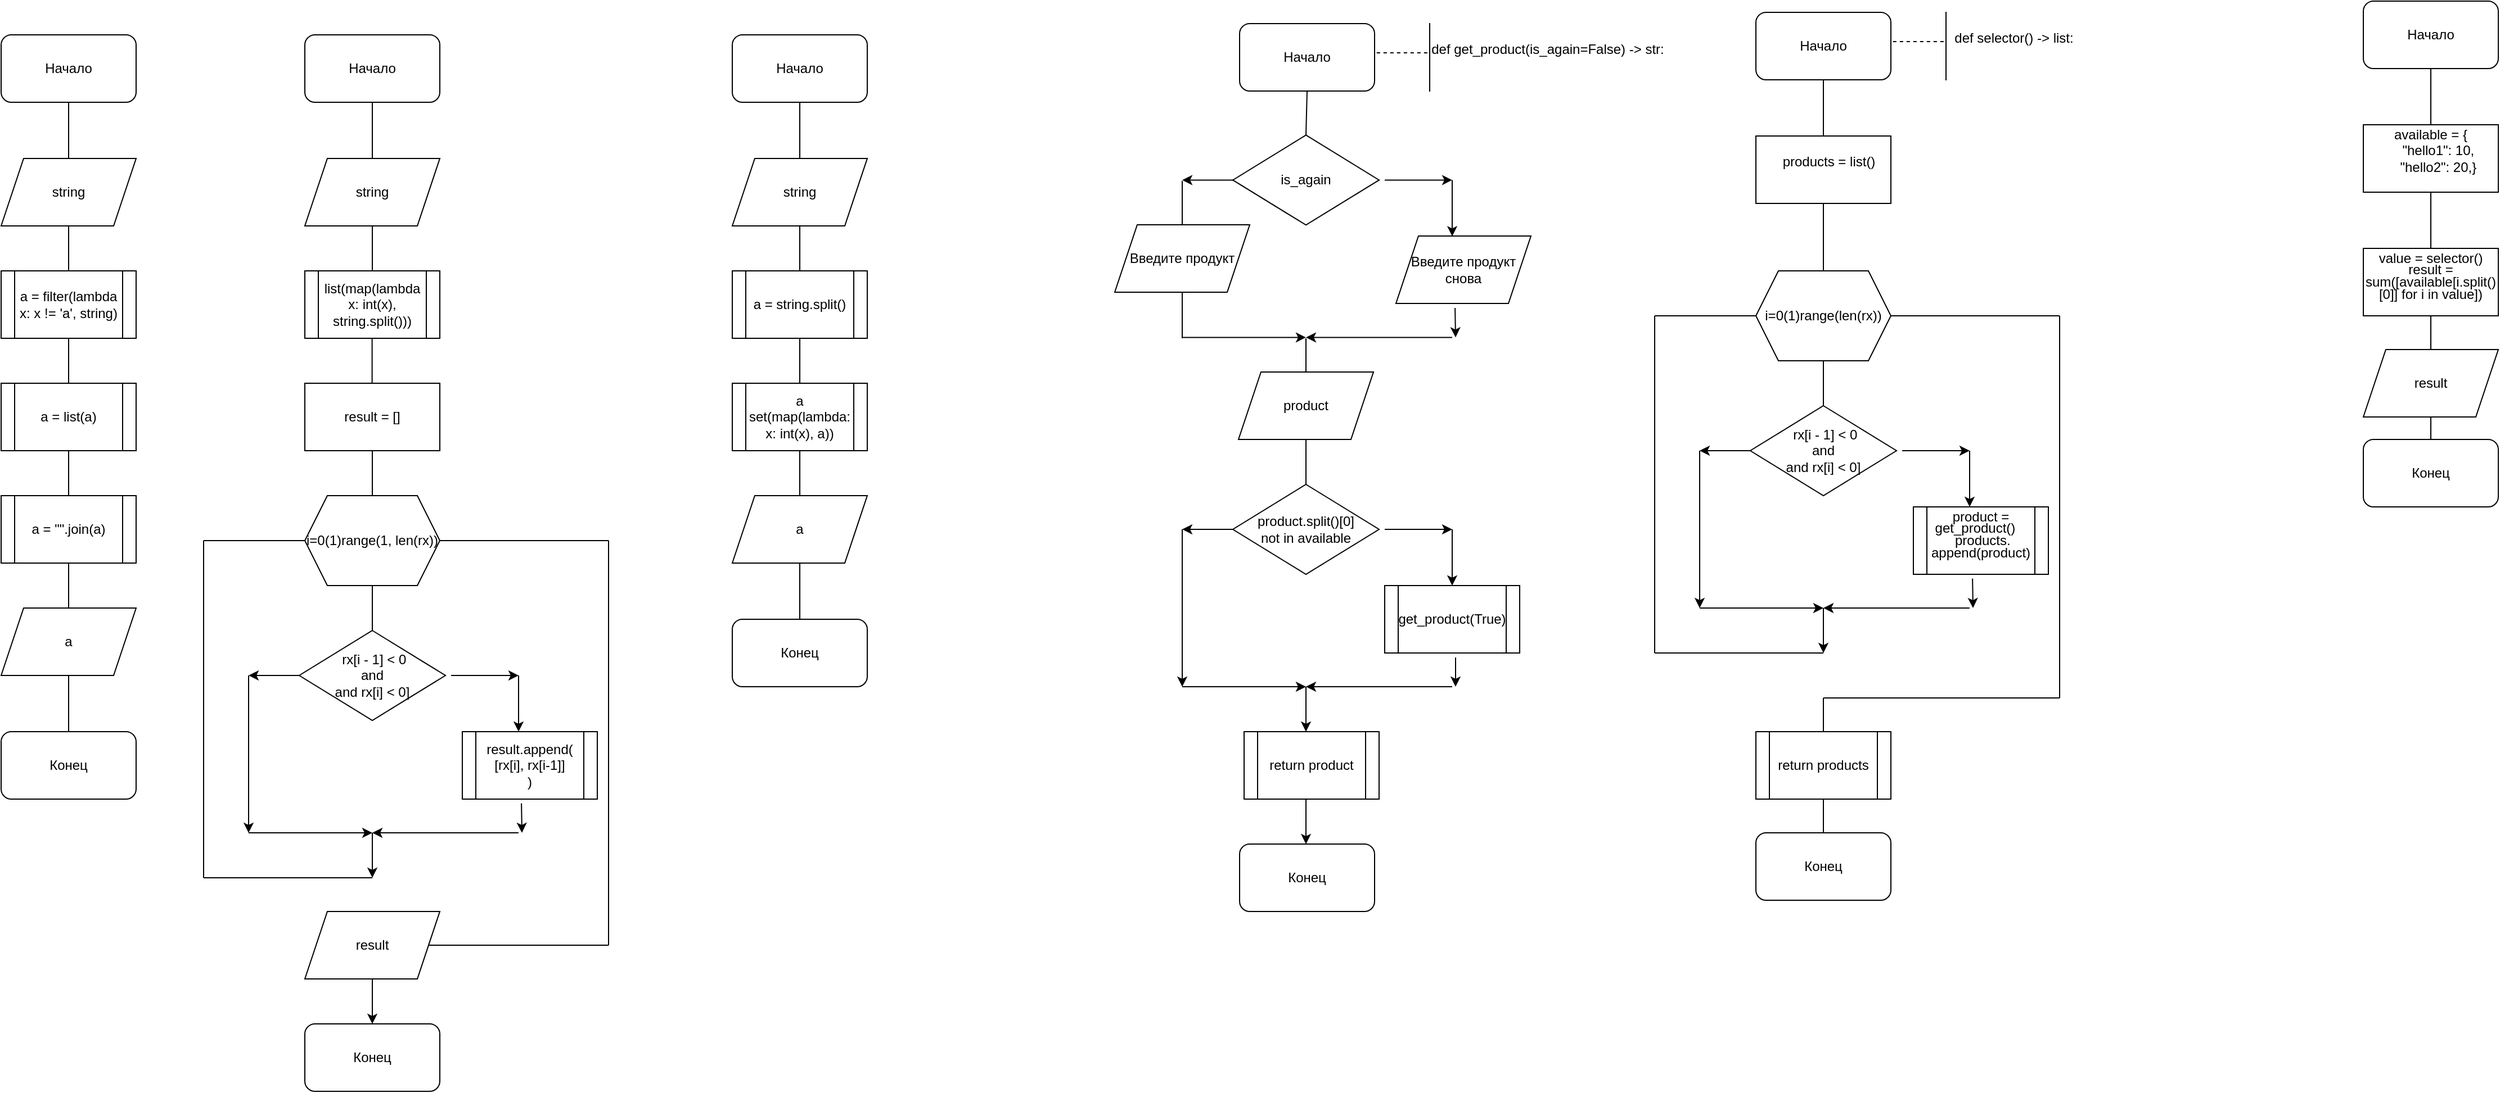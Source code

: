 <mxfile version="22.0.6" type="github">
  <diagram name="Страница — 1" id="Yz9J5zfGRuvx6JnRC0OP">
    <mxGraphModel dx="2900" dy="1605" grid="1" gridSize="10" guides="1" tooltips="1" connect="1" arrows="1" fold="1" page="1" pageScale="1" pageWidth="827" pageHeight="1169" math="0" shadow="0">
      <root>
        <mxCell id="0" />
        <mxCell id="1" parent="0" />
        <mxCell id="WiNVBIPDF1WFuIHUNQk_-2" value="Начало" style="rounded=1;whiteSpace=wrap;html=1;" vertex="1" parent="1">
          <mxGeometry x="80" y="50" width="120" height="60" as="geometry" />
        </mxCell>
        <mxCell id="WiNVBIPDF1WFuIHUNQk_-3" value="a = filter(lambda x: x != &#39;a&#39;, string&lt;span style=&quot;background-color: initial;&quot;&gt;)&lt;/span&gt;" style="shape=process;whiteSpace=wrap;html=1;backgroundOutline=1;" vertex="1" parent="1">
          <mxGeometry x="80" y="260" width="120" height="60" as="geometry" />
        </mxCell>
        <mxCell id="WiNVBIPDF1WFuIHUNQk_-4" value="string" style="shape=parallelogram;perimeter=parallelogramPerimeter;whiteSpace=wrap;html=1;fixedSize=1;" vertex="1" parent="1">
          <mxGeometry x="80" y="160" width="120" height="60" as="geometry" />
        </mxCell>
        <mxCell id="WiNVBIPDF1WFuIHUNQk_-6" value="" style="endArrow=none;html=1;rounded=0;entryX=0.5;entryY=1;entryDx=0;entryDy=0;exitX=0.5;exitY=0;exitDx=0;exitDy=0;" edge="1" parent="1" source="WiNVBIPDF1WFuIHUNQk_-4" target="WiNVBIPDF1WFuIHUNQk_-2">
          <mxGeometry width="50" height="50" relative="1" as="geometry">
            <mxPoint x="150" y="150" as="sourcePoint" />
            <mxPoint x="200" y="240" as="targetPoint" />
          </mxGeometry>
        </mxCell>
        <mxCell id="WiNVBIPDF1WFuIHUNQk_-7" value="" style="endArrow=none;html=1;rounded=0;entryX=0.5;entryY=1;entryDx=0;entryDy=0;exitX=0.5;exitY=0;exitDx=0;exitDy=0;" edge="1" parent="1" source="WiNVBIPDF1WFuIHUNQk_-3" target="WiNVBIPDF1WFuIHUNQk_-4">
          <mxGeometry width="50" height="50" relative="1" as="geometry">
            <mxPoint x="130" y="260" as="sourcePoint" />
            <mxPoint x="180" y="210" as="targetPoint" />
          </mxGeometry>
        </mxCell>
        <mxCell id="WiNVBIPDF1WFuIHUNQk_-8" value="a = list(a)" style="shape=process;whiteSpace=wrap;html=1;backgroundOutline=1;" vertex="1" parent="1">
          <mxGeometry x="80" y="360" width="120" height="60" as="geometry" />
        </mxCell>
        <mxCell id="WiNVBIPDF1WFuIHUNQk_-9" value="" style="endArrow=none;html=1;rounded=0;entryX=0.5;entryY=1;entryDx=0;entryDy=0;exitX=0.5;exitY=0;exitDx=0;exitDy=0;" edge="1" parent="1" source="WiNVBIPDF1WFuIHUNQk_-8">
          <mxGeometry width="50" height="50" relative="1" as="geometry">
            <mxPoint x="130" y="360" as="sourcePoint" />
            <mxPoint x="140" y="320" as="targetPoint" />
          </mxGeometry>
        </mxCell>
        <mxCell id="WiNVBIPDF1WFuIHUNQk_-10" value="a = &quot;&quot;.join(a)" style="shape=process;whiteSpace=wrap;html=1;backgroundOutline=1;" vertex="1" parent="1">
          <mxGeometry x="80" y="460" width="120" height="60" as="geometry" />
        </mxCell>
        <mxCell id="WiNVBIPDF1WFuIHUNQk_-11" value="" style="endArrow=none;html=1;rounded=0;entryX=0.5;entryY=1;entryDx=0;entryDy=0;exitX=0.5;exitY=0;exitDx=0;exitDy=0;" edge="1" parent="1" source="WiNVBIPDF1WFuIHUNQk_-10">
          <mxGeometry width="50" height="50" relative="1" as="geometry">
            <mxPoint x="130" y="460" as="sourcePoint" />
            <mxPoint x="140" y="420" as="targetPoint" />
          </mxGeometry>
        </mxCell>
        <mxCell id="WiNVBIPDF1WFuIHUNQk_-12" value="a" style="shape=parallelogram;perimeter=parallelogramPerimeter;whiteSpace=wrap;html=1;fixedSize=1;" vertex="1" parent="1">
          <mxGeometry x="80" y="560" width="120" height="60" as="geometry" />
        </mxCell>
        <mxCell id="WiNVBIPDF1WFuIHUNQk_-13" value="" style="endArrow=none;html=1;rounded=0;exitX=0.5;exitY=0;exitDx=0;exitDy=0;entryX=0.5;entryY=1;entryDx=0;entryDy=0;" edge="1" parent="1" source="WiNVBIPDF1WFuIHUNQk_-12" target="WiNVBIPDF1WFuIHUNQk_-10">
          <mxGeometry width="50" height="50" relative="1" as="geometry">
            <mxPoint x="150" y="550" as="sourcePoint" />
            <mxPoint x="140" y="530" as="targetPoint" />
          </mxGeometry>
        </mxCell>
        <mxCell id="WiNVBIPDF1WFuIHUNQk_-14" value="Конец" style="rounded=1;whiteSpace=wrap;html=1;" vertex="1" parent="1">
          <mxGeometry x="80" y="670" width="120" height="60" as="geometry" />
        </mxCell>
        <mxCell id="WiNVBIPDF1WFuIHUNQk_-15" value="" style="endArrow=none;html=1;rounded=0;entryX=0.5;entryY=1;entryDx=0;entryDy=0;exitX=0.5;exitY=0;exitDx=0;exitDy=0;" edge="1" parent="1" source="WiNVBIPDF1WFuIHUNQk_-14" target="WiNVBIPDF1WFuIHUNQk_-12">
          <mxGeometry width="50" height="50" relative="1" as="geometry">
            <mxPoint y="720" as="sourcePoint" />
            <mxPoint x="50" y="670" as="targetPoint" />
          </mxGeometry>
        </mxCell>
        <mxCell id="WiNVBIPDF1WFuIHUNQk_-16" value="Начало" style="rounded=1;whiteSpace=wrap;html=1;" vertex="1" parent="1">
          <mxGeometry x="350" y="50" width="120" height="60" as="geometry" />
        </mxCell>
        <mxCell id="WiNVBIPDF1WFuIHUNQk_-17" value="string" style="shape=parallelogram;perimeter=parallelogramPerimeter;whiteSpace=wrap;html=1;fixedSize=1;" vertex="1" parent="1">
          <mxGeometry x="350" y="160" width="120" height="60" as="geometry" />
        </mxCell>
        <mxCell id="WiNVBIPDF1WFuIHUNQk_-18" value="" style="endArrow=none;html=1;rounded=0;entryX=0.5;entryY=1;entryDx=0;entryDy=0;exitX=0.5;exitY=0;exitDx=0;exitDy=0;" edge="1" parent="1" source="WiNVBIPDF1WFuIHUNQk_-17" target="WiNVBIPDF1WFuIHUNQk_-16">
          <mxGeometry width="50" height="50" relative="1" as="geometry">
            <mxPoint x="420" y="150" as="sourcePoint" />
            <mxPoint x="470" y="240" as="targetPoint" />
          </mxGeometry>
        </mxCell>
        <mxCell id="WiNVBIPDF1WFuIHUNQk_-19" value="list(map(lambda x: int(x), string.split()))" style="shape=process;whiteSpace=wrap;html=1;backgroundOutline=1;" vertex="1" parent="1">
          <mxGeometry x="350" y="260" width="120" height="60" as="geometry" />
        </mxCell>
        <mxCell id="WiNVBIPDF1WFuIHUNQk_-20" value="" style="endArrow=none;html=1;rounded=0;entryX=0.5;entryY=1;entryDx=0;entryDy=0;exitX=0.5;exitY=0;exitDx=0;exitDy=0;" edge="1" parent="1" source="WiNVBIPDF1WFuIHUNQk_-19">
          <mxGeometry width="50" height="50" relative="1" as="geometry">
            <mxPoint x="400" y="260" as="sourcePoint" />
            <mxPoint x="410" y="220" as="targetPoint" />
          </mxGeometry>
        </mxCell>
        <mxCell id="WiNVBIPDF1WFuIHUNQk_-21" value="" style="endArrow=none;html=1;rounded=0;entryX=0.5;entryY=1;entryDx=0;entryDy=0;exitX=0.5;exitY=0;exitDx=0;exitDy=0;" edge="1" parent="1">
          <mxGeometry width="50" height="50" relative="1" as="geometry">
            <mxPoint x="409.8" y="360" as="sourcePoint" />
            <mxPoint x="409.8" y="320" as="targetPoint" />
          </mxGeometry>
        </mxCell>
        <mxCell id="WiNVBIPDF1WFuIHUNQk_-22" value="result = []" style="rounded=0;whiteSpace=wrap;html=1;" vertex="1" parent="1">
          <mxGeometry x="350" y="360" width="120" height="60" as="geometry" />
        </mxCell>
        <mxCell id="WiNVBIPDF1WFuIHUNQk_-23" value="i=0(1)range(1, len(rx))" style="shape=hexagon;perimeter=hexagonPerimeter2;whiteSpace=wrap;html=1;fixedSize=1;" vertex="1" parent="1">
          <mxGeometry x="350" y="460" width="120" height="80" as="geometry" />
        </mxCell>
        <mxCell id="WiNVBIPDF1WFuIHUNQk_-24" value="" style="endArrow=none;html=1;rounded=0;entryX=0.5;entryY=1;entryDx=0;entryDy=0;exitX=0.5;exitY=0;exitDx=0;exitDy=0;" edge="1" parent="1" source="WiNVBIPDF1WFuIHUNQk_-23" target="WiNVBIPDF1WFuIHUNQk_-22">
          <mxGeometry width="50" height="50" relative="1" as="geometry">
            <mxPoint x="410" y="490" as="sourcePoint" />
            <mxPoint x="460" y="440" as="targetPoint" />
          </mxGeometry>
        </mxCell>
        <mxCell id="WiNVBIPDF1WFuIHUNQk_-27" value="" style="endArrow=none;html=1;rounded=0;entryX=0.5;entryY=1;entryDx=0;entryDy=0;" edge="1" parent="1" target="WiNVBIPDF1WFuIHUNQk_-23">
          <mxGeometry width="50" height="50" relative="1" as="geometry">
            <mxPoint x="410" y="580" as="sourcePoint" />
            <mxPoint x="380" y="570" as="targetPoint" />
          </mxGeometry>
        </mxCell>
        <mxCell id="WiNVBIPDF1WFuIHUNQk_-28" value="&amp;nbsp;rx[i - 1] &amp;lt; 0&lt;br&gt;and&lt;br&gt;&amp;nbsp;and rx[i] &amp;lt; 0]&amp;nbsp;" style="rhombus;whiteSpace=wrap;html=1;" vertex="1" parent="1">
          <mxGeometry x="345" y="580" width="130" height="80" as="geometry" />
        </mxCell>
        <mxCell id="WiNVBIPDF1WFuIHUNQk_-39" value="" style="edgeStyle=none;orthogonalLoop=1;jettySize=auto;html=1;rounded=0;" edge="1" parent="1">
          <mxGeometry width="80" relative="1" as="geometry">
            <mxPoint x="480" y="620" as="sourcePoint" />
            <mxPoint x="540" y="620" as="targetPoint" />
            <Array as="points" />
          </mxGeometry>
        </mxCell>
        <mxCell id="WiNVBIPDF1WFuIHUNQk_-40" value="" style="edgeStyle=none;orthogonalLoop=1;jettySize=auto;html=1;rounded=0;" edge="1" parent="1">
          <mxGeometry width="80" relative="1" as="geometry">
            <mxPoint x="540" y="620" as="sourcePoint" />
            <mxPoint x="540" y="670" as="targetPoint" />
            <Array as="points" />
          </mxGeometry>
        </mxCell>
        <mxCell id="WiNVBIPDF1WFuIHUNQk_-42" value="result.append(&lt;br&gt;[rx[i], rx[i-1]]&lt;br&gt;)" style="shape=process;whiteSpace=wrap;html=1;backgroundOutline=1;" vertex="1" parent="1">
          <mxGeometry x="490" y="670" width="120" height="60" as="geometry" />
        </mxCell>
        <mxCell id="WiNVBIPDF1WFuIHUNQk_-43" value="" style="edgeStyle=none;orthogonalLoop=1;jettySize=auto;html=1;rounded=0;exitX=0;exitY=0.5;exitDx=0;exitDy=0;" edge="1" parent="1" source="WiNVBIPDF1WFuIHUNQk_-28">
          <mxGeometry width="80" relative="1" as="geometry">
            <mxPoint x="330" y="620" as="sourcePoint" />
            <mxPoint x="300" y="620" as="targetPoint" />
            <Array as="points" />
          </mxGeometry>
        </mxCell>
        <mxCell id="WiNVBIPDF1WFuIHUNQk_-44" value="" style="edgeStyle=none;orthogonalLoop=1;jettySize=auto;html=1;rounded=0;" edge="1" parent="1">
          <mxGeometry width="80" relative="1" as="geometry">
            <mxPoint x="300" y="620" as="sourcePoint" />
            <mxPoint x="300" y="760" as="targetPoint" />
            <Array as="points" />
          </mxGeometry>
        </mxCell>
        <mxCell id="WiNVBIPDF1WFuIHUNQk_-45" value="" style="edgeStyle=none;orthogonalLoop=1;jettySize=auto;html=1;rounded=0;exitX=0.438;exitY=1.063;exitDx=0;exitDy=0;exitPerimeter=0;" edge="1" parent="1" source="WiNVBIPDF1WFuIHUNQk_-42">
          <mxGeometry width="80" relative="1" as="geometry">
            <mxPoint x="430" y="730" as="sourcePoint" />
            <mxPoint x="543" y="760" as="targetPoint" />
            <Array as="points" />
          </mxGeometry>
        </mxCell>
        <mxCell id="WiNVBIPDF1WFuIHUNQk_-46" value="" style="edgeStyle=none;orthogonalLoop=1;jettySize=auto;html=1;rounded=0;" edge="1" parent="1">
          <mxGeometry width="80" relative="1" as="geometry">
            <mxPoint x="300" y="760" as="sourcePoint" />
            <mxPoint x="410" y="760" as="targetPoint" />
            <Array as="points" />
          </mxGeometry>
        </mxCell>
        <mxCell id="WiNVBIPDF1WFuIHUNQk_-47" value="" style="edgeStyle=none;orthogonalLoop=1;jettySize=auto;html=1;rounded=0;" edge="1" parent="1">
          <mxGeometry width="80" relative="1" as="geometry">
            <mxPoint x="540" y="760" as="sourcePoint" />
            <mxPoint x="410" y="760" as="targetPoint" />
            <Array as="points" />
          </mxGeometry>
        </mxCell>
        <mxCell id="WiNVBIPDF1WFuIHUNQk_-48" value="" style="edgeStyle=none;orthogonalLoop=1;jettySize=auto;html=1;rounded=0;" edge="1" parent="1">
          <mxGeometry width="80" relative="1" as="geometry">
            <mxPoint x="410" y="760" as="sourcePoint" />
            <mxPoint x="410" y="800" as="targetPoint" />
            <Array as="points" />
          </mxGeometry>
        </mxCell>
        <mxCell id="WiNVBIPDF1WFuIHUNQk_-49" value="result" style="shape=parallelogram;perimeter=parallelogramPerimeter;whiteSpace=wrap;html=1;fixedSize=1;" vertex="1" parent="1">
          <mxGeometry x="350" y="830" width="120" height="60" as="geometry" />
        </mxCell>
        <mxCell id="WiNVBIPDF1WFuIHUNQk_-50" value="Конец" style="rounded=1;whiteSpace=wrap;html=1;" vertex="1" parent="1">
          <mxGeometry x="350" y="930" width="120" height="60" as="geometry" />
        </mxCell>
        <mxCell id="WiNVBIPDF1WFuIHUNQk_-52" value="" style="edgeStyle=none;orthogonalLoop=1;jettySize=auto;html=1;rounded=0;exitX=0.5;exitY=1;exitDx=0;exitDy=0;entryX=0.5;entryY=0;entryDx=0;entryDy=0;" edge="1" parent="1" source="WiNVBIPDF1WFuIHUNQk_-49" target="WiNVBIPDF1WFuIHUNQk_-50">
          <mxGeometry width="80" relative="1" as="geometry">
            <mxPoint x="535" y="910" as="sourcePoint" />
            <mxPoint x="615" y="910" as="targetPoint" />
            <Array as="points" />
          </mxGeometry>
        </mxCell>
        <mxCell id="WiNVBIPDF1WFuIHUNQk_-53" value="Начало" style="rounded=1;whiteSpace=wrap;html=1;" vertex="1" parent="1">
          <mxGeometry x="730" y="50" width="120" height="60" as="geometry" />
        </mxCell>
        <mxCell id="WiNVBIPDF1WFuIHUNQk_-54" value="a = string.split()" style="shape=process;whiteSpace=wrap;html=1;backgroundOutline=1;" vertex="1" parent="1">
          <mxGeometry x="730" y="260" width="120" height="60" as="geometry" />
        </mxCell>
        <mxCell id="WiNVBIPDF1WFuIHUNQk_-55" value="string" style="shape=parallelogram;perimeter=parallelogramPerimeter;whiteSpace=wrap;html=1;fixedSize=1;" vertex="1" parent="1">
          <mxGeometry x="730" y="160" width="120" height="60" as="geometry" />
        </mxCell>
        <mxCell id="WiNVBIPDF1WFuIHUNQk_-56" value="" style="endArrow=none;html=1;rounded=0;entryX=0.5;entryY=1;entryDx=0;entryDy=0;exitX=0.5;exitY=0;exitDx=0;exitDy=0;" edge="1" parent="1" source="WiNVBIPDF1WFuIHUNQk_-55" target="WiNVBIPDF1WFuIHUNQk_-53">
          <mxGeometry width="50" height="50" relative="1" as="geometry">
            <mxPoint x="800" y="150" as="sourcePoint" />
            <mxPoint x="850" y="240" as="targetPoint" />
          </mxGeometry>
        </mxCell>
        <mxCell id="WiNVBIPDF1WFuIHUNQk_-57" value="" style="endArrow=none;html=1;rounded=0;entryX=0.5;entryY=1;entryDx=0;entryDy=0;exitX=0.5;exitY=0;exitDx=0;exitDy=0;" edge="1" parent="1" source="WiNVBIPDF1WFuIHUNQk_-54" target="WiNVBIPDF1WFuIHUNQk_-55">
          <mxGeometry width="50" height="50" relative="1" as="geometry">
            <mxPoint x="780" y="260" as="sourcePoint" />
            <mxPoint x="830" y="210" as="targetPoint" />
          </mxGeometry>
        </mxCell>
        <mxCell id="WiNVBIPDF1WFuIHUNQk_-58" value="a set(map(lambda: x: int(x), a))" style="shape=process;whiteSpace=wrap;html=1;backgroundOutline=1;" vertex="1" parent="1">
          <mxGeometry x="730" y="360" width="120" height="60" as="geometry" />
        </mxCell>
        <mxCell id="WiNVBIPDF1WFuIHUNQk_-59" value="" style="endArrow=none;html=1;rounded=0;entryX=0.5;entryY=1;entryDx=0;entryDy=0;exitX=0.5;exitY=0;exitDx=0;exitDy=0;" edge="1" parent="1" source="WiNVBIPDF1WFuIHUNQk_-58">
          <mxGeometry width="50" height="50" relative="1" as="geometry">
            <mxPoint x="780" y="360" as="sourcePoint" />
            <mxPoint x="790" y="320" as="targetPoint" />
          </mxGeometry>
        </mxCell>
        <mxCell id="WiNVBIPDF1WFuIHUNQk_-61" value="" style="endArrow=none;html=1;rounded=0;entryX=0.5;entryY=1;entryDx=0;entryDy=0;exitX=0.5;exitY=0;exitDx=0;exitDy=0;" edge="1" parent="1">
          <mxGeometry width="50" height="50" relative="1" as="geometry">
            <mxPoint x="790" y="460.0" as="sourcePoint" />
            <mxPoint x="790" y="420" as="targetPoint" />
          </mxGeometry>
        </mxCell>
        <mxCell id="WiNVBIPDF1WFuIHUNQk_-62" value="a" style="shape=parallelogram;perimeter=parallelogramPerimeter;whiteSpace=wrap;html=1;fixedSize=1;" vertex="1" parent="1">
          <mxGeometry x="730" y="460" width="120" height="60" as="geometry" />
        </mxCell>
        <mxCell id="WiNVBIPDF1WFuIHUNQk_-64" value="Конец" style="rounded=1;whiteSpace=wrap;html=1;" vertex="1" parent="1">
          <mxGeometry x="730" y="570" width="120" height="60" as="geometry" />
        </mxCell>
        <mxCell id="WiNVBIPDF1WFuIHUNQk_-65" value="" style="endArrow=none;html=1;rounded=0;entryX=0.5;entryY=1;entryDx=0;entryDy=0;exitX=0.5;exitY=0;exitDx=0;exitDy=0;" edge="1" parent="1" source="WiNVBIPDF1WFuIHUNQk_-64" target="WiNVBIPDF1WFuIHUNQk_-62">
          <mxGeometry width="50" height="50" relative="1" as="geometry">
            <mxPoint x="650" y="620" as="sourcePoint" />
            <mxPoint x="700" y="570" as="targetPoint" />
          </mxGeometry>
        </mxCell>
        <mxCell id="WiNVBIPDF1WFuIHUNQk_-67" value="Начало" style="rounded=1;whiteSpace=wrap;html=1;" vertex="1" parent="1">
          <mxGeometry x="2180" y="20" width="120" height="60" as="geometry" />
        </mxCell>
        <mxCell id="WiNVBIPDF1WFuIHUNQk_-68" value="" style="endArrow=none;html=1;rounded=0;entryX=0.5;entryY=1;entryDx=0;entryDy=0;exitX=0.5;exitY=0;exitDx=0;exitDy=0;" edge="1" parent="1" target="WiNVBIPDF1WFuIHUNQk_-67" source="WiNVBIPDF1WFuIHUNQk_-69">
          <mxGeometry width="50" height="50" relative="1" as="geometry">
            <mxPoint x="2240" y="130" as="sourcePoint" />
            <mxPoint x="2300" y="210" as="targetPoint" />
          </mxGeometry>
        </mxCell>
        <mxCell id="WiNVBIPDF1WFuIHUNQk_-69" value="&lt;div&gt;available = {&lt;/div&gt;&lt;div&gt;&amp;nbsp; &amp;nbsp; &quot;hello1&quot;: 10,&lt;/div&gt;&lt;div&gt;&amp;nbsp; &amp;nbsp; &quot;hello2&quot;: 20,&lt;span style=&quot;background-color: initial;&quot;&gt;}&lt;/span&gt;&lt;/div&gt;&lt;div&gt;&lt;br&gt;&lt;/div&gt;" style="rounded=0;whiteSpace=wrap;html=1;" vertex="1" parent="1">
          <mxGeometry x="2180" y="130" width="120" height="60" as="geometry" />
        </mxCell>
        <mxCell id="WiNVBIPDF1WFuIHUNQk_-70" value="Начало" style="rounded=1;whiteSpace=wrap;html=1;" vertex="1" parent="1">
          <mxGeometry x="1181" y="40" width="120" height="60" as="geometry" />
        </mxCell>
        <mxCell id="WiNVBIPDF1WFuIHUNQk_-71" value="" style="endArrow=none;dashed=1;html=1;rounded=0;exitX=1.016;exitY=0.433;exitDx=0;exitDy=0;exitPerimeter=0;" edge="1" parent="1" source="WiNVBIPDF1WFuIHUNQk_-70">
          <mxGeometry width="50" height="50" relative="1" as="geometry">
            <mxPoint x="1280" y="140" as="sourcePoint" />
            <mxPoint x="1350" y="66" as="targetPoint" />
          </mxGeometry>
        </mxCell>
        <mxCell id="WiNVBIPDF1WFuIHUNQk_-72" value="&lt;div&gt;def get_product(is_again=False) -&amp;gt; str:&lt;/div&gt;&lt;div&gt;&lt;br&gt;&lt;/div&gt;" style="shape=partialRectangle;whiteSpace=wrap;html=1;right=0;top=0;bottom=0;fillColor=none;routingCenterX=-0.5;" vertex="1" parent="1">
          <mxGeometry x="1350" y="40" width="210" height="60" as="geometry" />
        </mxCell>
        <mxCell id="WiNVBIPDF1WFuIHUNQk_-73" value="Начало" style="rounded=1;whiteSpace=wrap;html=1;" vertex="1" parent="1">
          <mxGeometry x="1640" y="30" width="120" height="60" as="geometry" />
        </mxCell>
        <mxCell id="WiNVBIPDF1WFuIHUNQk_-74" value="" style="endArrow=none;dashed=1;html=1;rounded=0;exitX=1.016;exitY=0.433;exitDx=0;exitDy=0;exitPerimeter=0;" edge="1" parent="1" source="WiNVBIPDF1WFuIHUNQk_-73">
          <mxGeometry width="50" height="50" relative="1" as="geometry">
            <mxPoint x="1739" y="130" as="sourcePoint" />
            <mxPoint x="1809" y="56" as="targetPoint" />
          </mxGeometry>
        </mxCell>
        <mxCell id="WiNVBIPDF1WFuIHUNQk_-75" value="&lt;div&gt;&lt;div&gt;def selector() -&amp;gt; list:&lt;/div&gt;&lt;/div&gt;&lt;div&gt;&lt;br&gt;&lt;/div&gt;" style="shape=partialRectangle;whiteSpace=wrap;html=1;right=0;top=0;bottom=0;fillColor=none;routingCenterX=-0.5;" vertex="1" parent="1">
          <mxGeometry x="1809" y="30" width="121" height="60" as="geometry" />
        </mxCell>
        <mxCell id="WiNVBIPDF1WFuIHUNQk_-76" value="" style="endArrow=none;html=1;rounded=0;entryX=0.5;entryY=1;entryDx=0;entryDy=0;exitX=0.5;exitY=0;exitDx=0;exitDy=0;" edge="1" parent="1">
          <mxGeometry width="50" height="50" relative="1" as="geometry">
            <mxPoint x="1700" y="140" as="sourcePoint" />
            <mxPoint x="1700" y="90" as="targetPoint" />
          </mxGeometry>
        </mxCell>
        <mxCell id="WiNVBIPDF1WFuIHUNQk_-77" value="&lt;div&gt;&lt;div&gt;&amp;nbsp; &amp;nbsp; products = list()&amp;nbsp;&lt;/div&gt;&lt;/div&gt;&lt;div&gt;&lt;br&gt;&lt;/div&gt;" style="rounded=0;whiteSpace=wrap;html=1;" vertex="1" parent="1">
          <mxGeometry x="1640" y="140" width="120" height="60" as="geometry" />
        </mxCell>
        <mxCell id="WiNVBIPDF1WFuIHUNQk_-78" value="" style="endArrow=none;html=1;rounded=0;exitX=1;exitY=0.5;exitDx=0;exitDy=0;" edge="1" parent="1" source="WiNVBIPDF1WFuIHUNQk_-23">
          <mxGeometry width="50" height="50" relative="1" as="geometry">
            <mxPoint x="540" y="540" as="sourcePoint" />
            <mxPoint x="620" y="500" as="targetPoint" />
          </mxGeometry>
        </mxCell>
        <mxCell id="WiNVBIPDF1WFuIHUNQk_-79" value="" style="endArrow=none;html=1;rounded=0;" edge="1" parent="1">
          <mxGeometry width="50" height="50" relative="1" as="geometry">
            <mxPoint x="620" y="860" as="sourcePoint" />
            <mxPoint x="620" y="500" as="targetPoint" />
          </mxGeometry>
        </mxCell>
        <mxCell id="WiNVBIPDF1WFuIHUNQk_-80" value="" style="endArrow=none;html=1;rounded=0;exitX=1;exitY=0.5;exitDx=0;exitDy=0;" edge="1" parent="1" source="WiNVBIPDF1WFuIHUNQk_-49">
          <mxGeometry width="50" height="50" relative="1" as="geometry">
            <mxPoint x="630" y="800" as="sourcePoint" />
            <mxPoint x="620" y="860" as="targetPoint" />
          </mxGeometry>
        </mxCell>
        <mxCell id="WiNVBIPDF1WFuIHUNQk_-81" value="" style="endArrow=none;html=1;rounded=0;" edge="1" parent="1">
          <mxGeometry width="50" height="50" relative="1" as="geometry">
            <mxPoint x="260" y="800" as="sourcePoint" />
            <mxPoint x="410" y="800" as="targetPoint" />
          </mxGeometry>
        </mxCell>
        <mxCell id="WiNVBIPDF1WFuIHUNQk_-82" value="" style="endArrow=none;html=1;rounded=0;" edge="1" parent="1">
          <mxGeometry width="50" height="50" relative="1" as="geometry">
            <mxPoint x="260" y="800" as="sourcePoint" />
            <mxPoint x="260" y="500" as="targetPoint" />
          </mxGeometry>
        </mxCell>
        <mxCell id="WiNVBIPDF1WFuIHUNQk_-83" value="" style="endArrow=none;html=1;rounded=0;entryX=0;entryY=0.5;entryDx=0;entryDy=0;" edge="1" parent="1" target="WiNVBIPDF1WFuIHUNQk_-23">
          <mxGeometry width="50" height="50" relative="1" as="geometry">
            <mxPoint x="260" y="500" as="sourcePoint" />
            <mxPoint x="430" y="510" as="targetPoint" />
          </mxGeometry>
        </mxCell>
        <mxCell id="WiNVBIPDF1WFuIHUNQk_-84" value="i=0(1)range(len(rx))" style="shape=hexagon;perimeter=hexagonPerimeter2;whiteSpace=wrap;html=1;fixedSize=1;" vertex="1" parent="1">
          <mxGeometry x="1640" y="260" width="120" height="80" as="geometry" />
        </mxCell>
        <mxCell id="WiNVBIPDF1WFuIHUNQk_-85" value="" style="endArrow=none;html=1;rounded=0;entryX=0.5;entryY=1;entryDx=0;entryDy=0;" edge="1" parent="1" target="WiNVBIPDF1WFuIHUNQk_-84">
          <mxGeometry width="50" height="50" relative="1" as="geometry">
            <mxPoint x="1700" y="380" as="sourcePoint" />
            <mxPoint x="1670" y="370" as="targetPoint" />
          </mxGeometry>
        </mxCell>
        <mxCell id="WiNVBIPDF1WFuIHUNQk_-86" value="&amp;nbsp;rx[i - 1] &amp;lt; 0&lt;br&gt;and&lt;br&gt;&amp;nbsp;and rx[i] &amp;lt; 0]&amp;nbsp;" style="rhombus;whiteSpace=wrap;html=1;" vertex="1" parent="1">
          <mxGeometry x="1635" y="380" width="130" height="80" as="geometry" />
        </mxCell>
        <mxCell id="WiNVBIPDF1WFuIHUNQk_-87" value="" style="edgeStyle=none;orthogonalLoop=1;jettySize=auto;html=1;rounded=0;" edge="1" parent="1">
          <mxGeometry width="80" relative="1" as="geometry">
            <mxPoint x="1770" y="420" as="sourcePoint" />
            <mxPoint x="1830" y="420" as="targetPoint" />
            <Array as="points" />
          </mxGeometry>
        </mxCell>
        <mxCell id="WiNVBIPDF1WFuIHUNQk_-88" value="" style="edgeStyle=none;orthogonalLoop=1;jettySize=auto;html=1;rounded=0;" edge="1" parent="1">
          <mxGeometry width="80" relative="1" as="geometry">
            <mxPoint x="1830" y="420" as="sourcePoint" />
            <mxPoint x="1830" y="470" as="targetPoint" />
            <Array as="points" />
          </mxGeometry>
        </mxCell>
        <mxCell id="WiNVBIPDF1WFuIHUNQk_-89" value="&lt;div style=&quot;line-height: 90%;&quot;&gt;product = get_product()&lt;span style=&quot;background-color: initial;&quot;&gt;&amp;nbsp; &amp;nbsp; &amp;nbsp;products.&lt;/span&gt;&lt;/div&gt;&lt;div style=&quot;line-height: 90%;&quot;&gt;&lt;span style=&quot;background-color: initial;&quot;&gt;append(product)&lt;/span&gt;&lt;/div&gt;&lt;div style=&quot;line-height: 90%;&quot;&gt;&lt;br&gt;&lt;/div&gt;" style="shape=process;whiteSpace=wrap;html=1;backgroundOutline=1;" vertex="1" parent="1">
          <mxGeometry x="1780" y="470" width="120" height="60" as="geometry" />
        </mxCell>
        <mxCell id="WiNVBIPDF1WFuIHUNQk_-90" value="" style="edgeStyle=none;orthogonalLoop=1;jettySize=auto;html=1;rounded=0;exitX=0;exitY=0.5;exitDx=0;exitDy=0;" edge="1" parent="1" source="WiNVBIPDF1WFuIHUNQk_-86">
          <mxGeometry width="80" relative="1" as="geometry">
            <mxPoint x="1620" y="420" as="sourcePoint" />
            <mxPoint x="1590" y="420" as="targetPoint" />
            <Array as="points" />
          </mxGeometry>
        </mxCell>
        <mxCell id="WiNVBIPDF1WFuIHUNQk_-91" value="" style="edgeStyle=none;orthogonalLoop=1;jettySize=auto;html=1;rounded=0;" edge="1" parent="1">
          <mxGeometry width="80" relative="1" as="geometry">
            <mxPoint x="1590" y="420" as="sourcePoint" />
            <mxPoint x="1590" y="560" as="targetPoint" />
            <Array as="points" />
          </mxGeometry>
        </mxCell>
        <mxCell id="WiNVBIPDF1WFuIHUNQk_-92" value="" style="edgeStyle=none;orthogonalLoop=1;jettySize=auto;html=1;rounded=0;exitX=0.438;exitY=1.063;exitDx=0;exitDy=0;exitPerimeter=0;" edge="1" parent="1" source="WiNVBIPDF1WFuIHUNQk_-89">
          <mxGeometry width="80" relative="1" as="geometry">
            <mxPoint x="1720" y="530" as="sourcePoint" />
            <mxPoint x="1833" y="560" as="targetPoint" />
            <Array as="points" />
          </mxGeometry>
        </mxCell>
        <mxCell id="WiNVBIPDF1WFuIHUNQk_-93" value="" style="edgeStyle=none;orthogonalLoop=1;jettySize=auto;html=1;rounded=0;" edge="1" parent="1">
          <mxGeometry width="80" relative="1" as="geometry">
            <mxPoint x="1590" y="560" as="sourcePoint" />
            <mxPoint x="1700" y="560" as="targetPoint" />
            <Array as="points" />
          </mxGeometry>
        </mxCell>
        <mxCell id="WiNVBIPDF1WFuIHUNQk_-94" value="" style="edgeStyle=none;orthogonalLoop=1;jettySize=auto;html=1;rounded=0;" edge="1" parent="1">
          <mxGeometry width="80" relative="1" as="geometry">
            <mxPoint x="1830" y="560" as="sourcePoint" />
            <mxPoint x="1700" y="560" as="targetPoint" />
            <Array as="points" />
          </mxGeometry>
        </mxCell>
        <mxCell id="WiNVBIPDF1WFuIHUNQk_-95" value="" style="edgeStyle=none;orthogonalLoop=1;jettySize=auto;html=1;rounded=0;" edge="1" parent="1">
          <mxGeometry width="80" relative="1" as="geometry">
            <mxPoint x="1700" y="560" as="sourcePoint" />
            <mxPoint x="1700" y="600" as="targetPoint" />
            <Array as="points" />
          </mxGeometry>
        </mxCell>
        <mxCell id="WiNVBIPDF1WFuIHUNQk_-96" value="" style="endArrow=none;html=1;rounded=0;exitX=1;exitY=0.5;exitDx=0;exitDy=0;" edge="1" parent="1" source="WiNVBIPDF1WFuIHUNQk_-84">
          <mxGeometry width="50" height="50" relative="1" as="geometry">
            <mxPoint x="1830" y="340" as="sourcePoint" />
            <mxPoint x="1910" y="300" as="targetPoint" />
          </mxGeometry>
        </mxCell>
        <mxCell id="WiNVBIPDF1WFuIHUNQk_-97" value="" style="endArrow=none;html=1;rounded=0;" edge="1" parent="1">
          <mxGeometry width="50" height="50" relative="1" as="geometry">
            <mxPoint x="1550" y="600" as="sourcePoint" />
            <mxPoint x="1700" y="600" as="targetPoint" />
          </mxGeometry>
        </mxCell>
        <mxCell id="WiNVBIPDF1WFuIHUNQk_-98" value="" style="endArrow=none;html=1;rounded=0;" edge="1" parent="1">
          <mxGeometry width="50" height="50" relative="1" as="geometry">
            <mxPoint x="1550" y="600" as="sourcePoint" />
            <mxPoint x="1550" y="300" as="targetPoint" />
          </mxGeometry>
        </mxCell>
        <mxCell id="WiNVBIPDF1WFuIHUNQk_-99" value="" style="endArrow=none;html=1;rounded=0;entryX=0;entryY=0.5;entryDx=0;entryDy=0;" edge="1" parent="1" target="WiNVBIPDF1WFuIHUNQk_-84">
          <mxGeometry width="50" height="50" relative="1" as="geometry">
            <mxPoint x="1550" y="300" as="sourcePoint" />
            <mxPoint x="1720" y="310" as="targetPoint" />
          </mxGeometry>
        </mxCell>
        <mxCell id="WiNVBIPDF1WFuIHUNQk_-100" value="" style="endArrow=none;html=1;rounded=0;" edge="1" parent="1">
          <mxGeometry width="50" height="50" relative="1" as="geometry">
            <mxPoint x="1910" y="640" as="sourcePoint" />
            <mxPoint x="1910" y="300" as="targetPoint" />
          </mxGeometry>
        </mxCell>
        <mxCell id="WiNVBIPDF1WFuIHUNQk_-101" value="" style="endArrow=none;html=1;rounded=0;" edge="1" parent="1">
          <mxGeometry width="50" height="50" relative="1" as="geometry">
            <mxPoint x="1700" y="640" as="sourcePoint" />
            <mxPoint x="1910" y="640" as="targetPoint" />
          </mxGeometry>
        </mxCell>
        <mxCell id="WiNVBIPDF1WFuIHUNQk_-102" value="" style="endArrow=none;html=1;rounded=0;entryX=0.5;entryY=1;entryDx=0;entryDy=0;exitX=0.5;exitY=0;exitDx=0;exitDy=0;" edge="1" parent="1" source="WiNVBIPDF1WFuIHUNQk_-84" target="WiNVBIPDF1WFuIHUNQk_-77">
          <mxGeometry width="50" height="50" relative="1" as="geometry">
            <mxPoint x="1690" y="280" as="sourcePoint" />
            <mxPoint x="1740" y="230" as="targetPoint" />
          </mxGeometry>
        </mxCell>
        <mxCell id="WiNVBIPDF1WFuIHUNQk_-104" value="" style="endArrow=none;html=1;rounded=0;" edge="1" parent="1">
          <mxGeometry width="50" height="50" relative="1" as="geometry">
            <mxPoint x="1700" y="670" as="sourcePoint" />
            <mxPoint x="1700" y="640" as="targetPoint" />
          </mxGeometry>
        </mxCell>
        <mxCell id="WiNVBIPDF1WFuIHUNQk_-105" value="return products" style="shape=process;whiteSpace=wrap;html=1;backgroundOutline=1;" vertex="1" parent="1">
          <mxGeometry x="1640" y="670" width="120" height="60" as="geometry" />
        </mxCell>
        <mxCell id="WiNVBIPDF1WFuIHUNQk_-106" value="Конец" style="rounded=1;whiteSpace=wrap;html=1;" vertex="1" parent="1">
          <mxGeometry x="1640" y="760" width="120" height="60" as="geometry" />
        </mxCell>
        <mxCell id="WiNVBIPDF1WFuIHUNQk_-108" value="" style="endArrow=none;html=1;rounded=0;entryX=0.5;entryY=1;entryDx=0;entryDy=0;exitX=0.5;exitY=0;exitDx=0;exitDy=0;" edge="1" parent="1" source="WiNVBIPDF1WFuIHUNQk_-106" target="WiNVBIPDF1WFuIHUNQk_-105">
          <mxGeometry width="50" height="50" relative="1" as="geometry">
            <mxPoint x="1690" y="800" as="sourcePoint" />
            <mxPoint x="1740" y="750" as="targetPoint" />
          </mxGeometry>
        </mxCell>
        <mxCell id="WiNVBIPDF1WFuIHUNQk_-117" value="is_again" style="rhombus;whiteSpace=wrap;html=1;" vertex="1" parent="1">
          <mxGeometry x="1175" y="139.2" width="130" height="80" as="geometry" />
        </mxCell>
        <mxCell id="WiNVBIPDF1WFuIHUNQk_-118" value="" style="edgeStyle=none;orthogonalLoop=1;jettySize=auto;html=1;rounded=0;" edge="1" parent="1">
          <mxGeometry width="80" relative="1" as="geometry">
            <mxPoint x="1310" y="179.2" as="sourcePoint" />
            <mxPoint x="1370" y="179.2" as="targetPoint" />
            <Array as="points" />
          </mxGeometry>
        </mxCell>
        <mxCell id="WiNVBIPDF1WFuIHUNQk_-119" value="" style="edgeStyle=none;orthogonalLoop=1;jettySize=auto;html=1;rounded=0;" edge="1" parent="1">
          <mxGeometry width="80" relative="1" as="geometry">
            <mxPoint x="1370" y="179.2" as="sourcePoint" />
            <mxPoint x="1370" y="229.2" as="targetPoint" />
            <Array as="points" />
          </mxGeometry>
        </mxCell>
        <mxCell id="WiNVBIPDF1WFuIHUNQk_-121" value="" style="edgeStyle=none;orthogonalLoop=1;jettySize=auto;html=1;rounded=0;exitX=0;exitY=0.5;exitDx=0;exitDy=0;" edge="1" parent="1" source="WiNVBIPDF1WFuIHUNQk_-117">
          <mxGeometry width="80" relative="1" as="geometry">
            <mxPoint x="1160" y="179.2" as="sourcePoint" />
            <mxPoint x="1130" y="179.2" as="targetPoint" />
            <Array as="points" />
          </mxGeometry>
        </mxCell>
        <mxCell id="WiNVBIPDF1WFuIHUNQk_-123" value="" style="edgeStyle=none;orthogonalLoop=1;jettySize=auto;html=1;rounded=0;exitX=0.438;exitY=1.063;exitDx=0;exitDy=0;exitPerimeter=0;" edge="1" parent="1">
          <mxGeometry width="80" relative="1" as="geometry">
            <mxPoint x="1372.56" y="292.98" as="sourcePoint" />
            <mxPoint x="1373" y="319.2" as="targetPoint" />
            <Array as="points" />
          </mxGeometry>
        </mxCell>
        <mxCell id="WiNVBIPDF1WFuIHUNQk_-124" value="" style="edgeStyle=none;orthogonalLoop=1;jettySize=auto;html=1;rounded=0;" edge="1" parent="1">
          <mxGeometry width="80" relative="1" as="geometry">
            <mxPoint x="1130" y="319.2" as="sourcePoint" />
            <mxPoint x="1240" y="319.2" as="targetPoint" />
            <Array as="points" />
          </mxGeometry>
        </mxCell>
        <mxCell id="WiNVBIPDF1WFuIHUNQk_-125" value="" style="edgeStyle=none;orthogonalLoop=1;jettySize=auto;html=1;rounded=0;" edge="1" parent="1">
          <mxGeometry width="80" relative="1" as="geometry">
            <mxPoint x="1370" y="319.2" as="sourcePoint" />
            <mxPoint x="1240" y="319.2" as="targetPoint" />
            <Array as="points" />
          </mxGeometry>
        </mxCell>
        <mxCell id="WiNVBIPDF1WFuIHUNQk_-126" value="" style="endArrow=none;html=1;rounded=0;entryX=0.5;entryY=1;entryDx=0;entryDy=0;exitX=0.5;exitY=0;exitDx=0;exitDy=0;" edge="1" parent="1" source="WiNVBIPDF1WFuIHUNQk_-117" target="WiNVBIPDF1WFuIHUNQk_-70">
          <mxGeometry width="50" height="50" relative="1" as="geometry">
            <mxPoint x="1230" y="170" as="sourcePoint" />
            <mxPoint x="1280" y="120" as="targetPoint" />
          </mxGeometry>
        </mxCell>
        <mxCell id="WiNVBIPDF1WFuIHUNQk_-128" value="" style="endArrow=none;html=1;rounded=0;entryX=0.5;entryY=1;entryDx=0;entryDy=0;" edge="1" parent="1">
          <mxGeometry width="50" height="50" relative="1" as="geometry">
            <mxPoint x="1130" y="320" as="sourcePoint" />
            <mxPoint x="1130" y="279.2" as="targetPoint" />
          </mxGeometry>
        </mxCell>
        <mxCell id="WiNVBIPDF1WFuIHUNQk_-129" value="" style="endArrow=none;html=1;rounded=0;exitX=0.5;exitY=0;exitDx=0;exitDy=0;" edge="1" parent="1">
          <mxGeometry width="50" height="50" relative="1" as="geometry">
            <mxPoint x="1130" y="219.2" as="sourcePoint" />
            <mxPoint x="1130" y="180" as="targetPoint" />
          </mxGeometry>
        </mxCell>
        <mxCell id="WiNVBIPDF1WFuIHUNQk_-130" value="Введите продукт" style="shape=parallelogram;perimeter=parallelogramPerimeter;whiteSpace=wrap;html=1;fixedSize=1;" vertex="1" parent="1">
          <mxGeometry x="1070" y="219" width="120" height="60" as="geometry" />
        </mxCell>
        <mxCell id="WiNVBIPDF1WFuIHUNQk_-131" value="Введите продукт снова" style="shape=parallelogram;perimeter=parallelogramPerimeter;whiteSpace=wrap;html=1;fixedSize=1;" vertex="1" parent="1">
          <mxGeometry x="1320" y="229" width="120" height="60" as="geometry" />
        </mxCell>
        <mxCell id="WiNVBIPDF1WFuIHUNQk_-132" value="" style="endArrow=none;html=1;rounded=0;" edge="1" parent="1">
          <mxGeometry width="50" height="50" relative="1" as="geometry">
            <mxPoint x="1240" y="350" as="sourcePoint" />
            <mxPoint x="1240" y="320" as="targetPoint" />
          </mxGeometry>
        </mxCell>
        <mxCell id="WiNVBIPDF1WFuIHUNQk_-134" value="product" style="shape=parallelogram;perimeter=parallelogramPerimeter;whiteSpace=wrap;html=1;fixedSize=1;" vertex="1" parent="1">
          <mxGeometry x="1180" y="350" width="120" height="60" as="geometry" />
        </mxCell>
        <mxCell id="WiNVBIPDF1WFuIHUNQk_-135" value="" style="endArrow=none;html=1;rounded=0;entryX=0.5;entryY=1;entryDx=0;entryDy=0;" edge="1" parent="1">
          <mxGeometry width="50" height="50" relative="1" as="geometry">
            <mxPoint x="1240" y="450" as="sourcePoint" />
            <mxPoint x="1240" y="410" as="targetPoint" />
          </mxGeometry>
        </mxCell>
        <mxCell id="WiNVBIPDF1WFuIHUNQk_-136" value="product.split()[0] &lt;br&gt;not in available" style="rhombus;whiteSpace=wrap;html=1;" vertex="1" parent="1">
          <mxGeometry x="1175" y="450" width="130" height="80" as="geometry" />
        </mxCell>
        <mxCell id="WiNVBIPDF1WFuIHUNQk_-137" value="" style="edgeStyle=none;orthogonalLoop=1;jettySize=auto;html=1;rounded=0;" edge="1" parent="1">
          <mxGeometry width="80" relative="1" as="geometry">
            <mxPoint x="1310" y="490" as="sourcePoint" />
            <mxPoint x="1370" y="490" as="targetPoint" />
            <Array as="points" />
          </mxGeometry>
        </mxCell>
        <mxCell id="WiNVBIPDF1WFuIHUNQk_-138" value="" style="edgeStyle=none;orthogonalLoop=1;jettySize=auto;html=1;rounded=0;" edge="1" parent="1">
          <mxGeometry width="80" relative="1" as="geometry">
            <mxPoint x="1370" y="490" as="sourcePoint" />
            <mxPoint x="1370" y="540" as="targetPoint" />
            <Array as="points" />
          </mxGeometry>
        </mxCell>
        <mxCell id="WiNVBIPDF1WFuIHUNQk_-139" value="" style="edgeStyle=none;orthogonalLoop=1;jettySize=auto;html=1;rounded=0;exitX=0;exitY=0.5;exitDx=0;exitDy=0;" edge="1" parent="1" source="WiNVBIPDF1WFuIHUNQk_-136">
          <mxGeometry width="80" relative="1" as="geometry">
            <mxPoint x="1160" y="490" as="sourcePoint" />
            <mxPoint x="1130" y="490" as="targetPoint" />
            <Array as="points" />
          </mxGeometry>
        </mxCell>
        <mxCell id="WiNVBIPDF1WFuIHUNQk_-140" value="" style="edgeStyle=none;orthogonalLoop=1;jettySize=auto;html=1;rounded=0;" edge="1" parent="1">
          <mxGeometry width="80" relative="1" as="geometry">
            <mxPoint x="1130" y="490" as="sourcePoint" />
            <mxPoint x="1130" y="630" as="targetPoint" />
            <Array as="points" />
          </mxGeometry>
        </mxCell>
        <mxCell id="WiNVBIPDF1WFuIHUNQk_-141" value="" style="edgeStyle=none;orthogonalLoop=1;jettySize=auto;html=1;rounded=0;exitX=0.438;exitY=1.063;exitDx=0;exitDy=0;exitPerimeter=0;" edge="1" parent="1">
          <mxGeometry width="80" relative="1" as="geometry">
            <mxPoint x="1373" y="604" as="sourcePoint" />
            <mxPoint x="1373" y="630" as="targetPoint" />
            <Array as="points" />
          </mxGeometry>
        </mxCell>
        <mxCell id="WiNVBIPDF1WFuIHUNQk_-142" value="" style="edgeStyle=none;orthogonalLoop=1;jettySize=auto;html=1;rounded=0;" edge="1" parent="1">
          <mxGeometry width="80" relative="1" as="geometry">
            <mxPoint x="1130" y="630" as="sourcePoint" />
            <mxPoint x="1240" y="630" as="targetPoint" />
            <Array as="points" />
          </mxGeometry>
        </mxCell>
        <mxCell id="WiNVBIPDF1WFuIHUNQk_-143" value="" style="edgeStyle=none;orthogonalLoop=1;jettySize=auto;html=1;rounded=0;" edge="1" parent="1">
          <mxGeometry width="80" relative="1" as="geometry">
            <mxPoint x="1370" y="630" as="sourcePoint" />
            <mxPoint x="1240" y="630" as="targetPoint" />
            <Array as="points" />
          </mxGeometry>
        </mxCell>
        <mxCell id="WiNVBIPDF1WFuIHUNQk_-144" value="" style="edgeStyle=none;orthogonalLoop=1;jettySize=auto;html=1;rounded=0;" edge="1" parent="1">
          <mxGeometry width="80" relative="1" as="geometry">
            <mxPoint x="1240" y="630" as="sourcePoint" />
            <mxPoint x="1240" y="670" as="targetPoint" />
            <Array as="points" />
          </mxGeometry>
        </mxCell>
        <mxCell id="WiNVBIPDF1WFuIHUNQk_-146" value="get_product(True)" style="shape=process;whiteSpace=wrap;html=1;backgroundOutline=1;" vertex="1" parent="1">
          <mxGeometry x="1310" y="540" width="120" height="60" as="geometry" />
        </mxCell>
        <mxCell id="WiNVBIPDF1WFuIHUNQk_-147" value="return product" style="shape=process;whiteSpace=wrap;html=1;backgroundOutline=1;" vertex="1" parent="1">
          <mxGeometry x="1185" y="670" width="120" height="60" as="geometry" />
        </mxCell>
        <mxCell id="WiNVBIPDF1WFuIHUNQk_-148" value="" style="edgeStyle=none;orthogonalLoop=1;jettySize=auto;html=1;rounded=0;" edge="1" parent="1">
          <mxGeometry width="80" relative="1" as="geometry">
            <mxPoint x="1240" y="730" as="sourcePoint" />
            <mxPoint x="1240" y="770" as="targetPoint" />
            <Array as="points" />
          </mxGeometry>
        </mxCell>
        <mxCell id="WiNVBIPDF1WFuIHUNQk_-149" value="Конец" style="rounded=1;whiteSpace=wrap;html=1;" vertex="1" parent="1">
          <mxGeometry x="1181" y="770" width="120" height="60" as="geometry" />
        </mxCell>
        <mxCell id="WiNVBIPDF1WFuIHUNQk_-153" value="&lt;div style=&quot;line-height: 90%;&quot;&gt;&lt;div style=&quot;line-height: 90%;&quot;&gt;value = selector()&lt;/div&gt;&lt;div style=&quot;line-height: 90%;&quot;&gt;result = sum([available[i.split()[0]] for i in value])&lt;/div&gt;&lt;/div&gt;&lt;div style=&quot;line-height: 90%;&quot;&gt;&lt;br&gt;&lt;/div&gt;" style="rounded=0;whiteSpace=wrap;html=1;" vertex="1" parent="1">
          <mxGeometry x="2180" y="240" width="120" height="60" as="geometry" />
        </mxCell>
        <mxCell id="WiNVBIPDF1WFuIHUNQk_-154" value="" style="endArrow=none;html=1;rounded=0;exitX=0.5;exitY=0;exitDx=0;exitDy=0;entryX=0.5;entryY=1;entryDx=0;entryDy=0;" edge="1" parent="1" source="WiNVBIPDF1WFuIHUNQk_-153" target="WiNVBIPDF1WFuIHUNQk_-69">
          <mxGeometry width="50" height="50" relative="1" as="geometry">
            <mxPoint x="2250" y="180" as="sourcePoint" />
            <mxPoint x="2240" y="190" as="targetPoint" />
          </mxGeometry>
        </mxCell>
        <mxCell id="WiNVBIPDF1WFuIHUNQk_-155" value="result" style="shape=parallelogram;perimeter=parallelogramPerimeter;whiteSpace=wrap;html=1;fixedSize=1;" vertex="1" parent="1">
          <mxGeometry x="2180" y="330" width="120" height="60" as="geometry" />
        </mxCell>
        <mxCell id="WiNVBIPDF1WFuIHUNQk_-156" value="" style="endArrow=none;html=1;rounded=0;entryX=0.5;entryY=1;entryDx=0;entryDy=0;" edge="1" parent="1" source="WiNVBIPDF1WFuIHUNQk_-155" target="WiNVBIPDF1WFuIHUNQk_-153">
          <mxGeometry width="50" height="50" relative="1" as="geometry">
            <mxPoint x="2230" y="309.289" as="sourcePoint" />
            <mxPoint x="2230" y="259.289" as="targetPoint" />
          </mxGeometry>
        </mxCell>
        <mxCell id="WiNVBIPDF1WFuIHUNQk_-157" value="" style="endArrow=none;html=1;rounded=0;entryX=0.5;entryY=1;entryDx=0;entryDy=0;" edge="1" parent="1" source="WiNVBIPDF1WFuIHUNQk_-158" target="WiNVBIPDF1WFuIHUNQk_-155">
          <mxGeometry width="50" height="50" relative="1" as="geometry">
            <mxPoint x="2240" y="420" as="sourcePoint" />
            <mxPoint x="2260" y="410" as="targetPoint" />
          </mxGeometry>
        </mxCell>
        <mxCell id="WiNVBIPDF1WFuIHUNQk_-159" value="" style="endArrow=none;html=1;rounded=0;entryX=0.5;entryY=1;entryDx=0;entryDy=0;" edge="1" parent="1" target="WiNVBIPDF1WFuIHUNQk_-158">
          <mxGeometry width="50" height="50" relative="1" as="geometry">
            <mxPoint x="2240" y="420" as="sourcePoint" />
            <mxPoint x="2240" y="390" as="targetPoint" />
          </mxGeometry>
        </mxCell>
        <mxCell id="WiNVBIPDF1WFuIHUNQk_-158" value="Конец" style="rounded=1;whiteSpace=wrap;html=1;" vertex="1" parent="1">
          <mxGeometry x="2180" y="410" width="120" height="60" as="geometry" />
        </mxCell>
      </root>
    </mxGraphModel>
  </diagram>
</mxfile>
